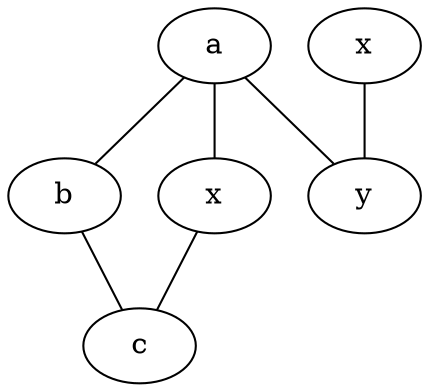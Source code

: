 graph test2 {
       a -- b -- c;
       a -- {x y};
       x -- c [w=10.0];
       x󠀲 -- y [w=5.0,len=3];
}


